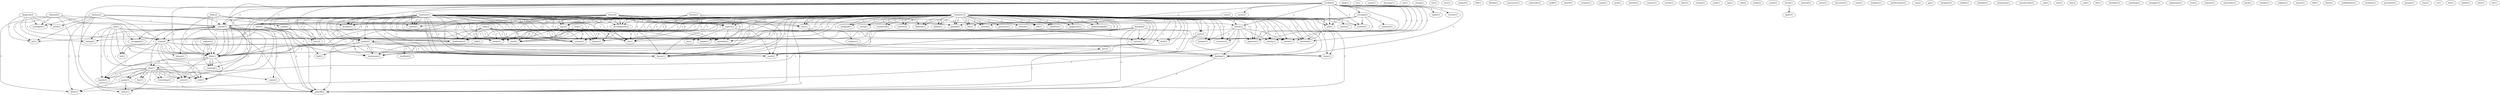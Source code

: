 digraph G {
  com [ label="com(2)" ];
  oracle [ label="oracle(1)" ];
  etc [ label="etc(1)" ];
  playoff [ label="playoff(5)" ];
  disk [ label="disk(1)" ];
  tv [ label="tv(1)" ];
  carry [ label="carry(1)" ];
  decision [ label="decision(1)" ];
  hrudey [ label="hrudey(4)" ];
  saves [ label="saves(1)" ];
  average [ label="average(2)" ];
  elite [ label="elite(2)" ];
  series [ label="series(3)" ];
  made [ label="made(1)" ];
  job [ label="job(1)" ];
  season [ label="season(7)" ];
  didn [ label="didn(1)" ];
  hunger [ label="hunger(1)" ];
  resumes [ label="resumes(1)" ];
  victory [ label="victory(1)" ];
  goalie [ label="goalie(5)" ];
  record [ label="record(1)" ];
  popcorn [ label="popcorn(1)" ];
  satisfy [ label="satisfy(1)" ];
  choice [ label="choice(1)" ];
  stretch [ label="stretch(1)" ];
  backup [ label="backup(1)" ];
  accepts [ label="accepts(1)" ];
  wrestled [ label="wrestled(1)" ];
  didn [ label="didn(1)" ];
  serve [ label="serve(1)" ];
  isn [ label="isn(1)" ];
  string [ label="string(1)" ];
  future [ label="future(2)" ];
  flubbed [ label="flubbed(1)" ];
  win [ label="win(1)" ];
  statement [ label="statement(1)" ];
  doesn [ label="doesn(2)" ];
  doesn [ label="doesn(1)" ];
  tie [ label="tie(1)" ];
  star [ label="star(1)" ];
  chance [ label="chance(1)" ];
  nielsen [ label="nielsen(2)" ];
  mark [ label="mark(2)" ];
  aired [ label="aired(1)" ];
  team [ label="team(4)" ];
  nd [ label="nd(1)" ];
  averaged [ label="averaged(1)" ];
  drew [ label="drew(1)" ];
  feb [ label="feb(1)" ];
  stomach [ label="stomach(1)" ];
  played [ label="played(2)" ];
  play [ label="play(2)" ];
  came [ label="came(1)" ];
  everything [ label="everything(1)" ];
  month [ label="month(1)" ];
  end [ label="end(1)" ];
  line [ label="line(1)" ];
  game [ label="game(2)" ];
  shoot [ label="shoot(1)" ];
  roster [ label="roster(1)" ];
  florida [ label="florida(1)" ];
  vancouver [ label="vancouver(1)" ];
  subscribe [ label="subscribe(1)" ];
  walk [ label="walk(1)" ];
  bench [ label="bench(1)" ];
  surgery [ label="surgery(1)" ];
  goaltender [ label="goaltender(2)" ];
  ball [ label="ball(1)" ];
  jump [ label="jump(1)" ];
  jack [ label="jack(1)" ];
  detroit [ label="detroit(1)" ];
  contact [ label="contact(1)" ];
  torrey [ label="torrey(1)" ];
  dnet [ label="dnet(1)" ];
  rick [ label="rick(1)" ];
  sit [ label="sit(1)" ];
  status [ label="status(1)" ];
  theme [ label="theme(1)" ];
  stick [ label="stick(1)" ];
  rookie [ label="rookie(1)" ];
  crease [ label="crease(1)" ];
  school [ label="school(1)" ];
  stauber [ label="stauber(1)" ];
  pressure [ label="pressure(1)" ];
  remark [ label="remark(1)" ];
  left [ label="left(1)" ];
  emotion [ label="emotion(1)" ];
  happened [ label="happened(1)" ];
  acknowledged [ label="acknowledged(1)" ];
  ability [ label="ability(1)" ];
  dropped [ label="dropped(1)" ];
  development [ label="development(1)" ];
  expect [ label="expect(1)" ];
  part [ label="part(2)" ];
  stung [ label="stung(1)" ];
  man [ label="man(2)" ];
  wondered [ label="wondered(1)" ];
  deal [ label="deal(1)" ];
  year [ label="year(4)" ];
  time [ label="time(2)" ];
  anybody [ label="anybody(2)" ];
  starter [ label="starter(2)" ];
  rating [ label="rating(2)" ];
  york [ label="york(1)" ];
  jan [ label="jan(1)" ];
  nhl [ label="nhl(2)" ];
  kingston [ label="kingston(2)" ];
  stauber [ label="stauber(13)" ];
  leads [ label="leads(2)" ];
  coach [ label="coach(1)" ];
  channel [ label="channel(2)" ];
  know [ label="know(1)" ];
  sport [ label="sport(1)" ];
  wanted [ label="wanted(1)" ];
  news [ label="news(1)" ];
  executive [ label="executive(1)" ];
  ouch [ label="ouch(1)" ];
  nicklaus [ label="nicklaus(1)" ];
  perfectionist [ label="perfectionist(1)" ];
  melrose [ label="melrose(1)" ];
  loss [ label="loss(3)" ];
  van [ label="van(2)" ];
  go [ label="go(1)" ];
  play [ label="play(1)" ];
  slump [ label="slump(1)" ];
  hit [ label="hit(1)" ];
  struggled [ label="struggled(1)" ];
  disagree [ label="disagree(1)" ];
  explain [ label="explain(2)" ];
  counted [ label="counted(1)" ];
  kelly [ label="kelly(2)" ];
  bobby [ label="bobby(1)" ];
  islander [ label="islander(1)" ];
  hac [ label="hac(2)" ];
  empire [ label="empire(1)" ];
  minnesota [ label="minnesota(1)" ];
  unsubscribe [ label="unsubscribe(1)" ];
  melrose [ label="melrose(2)" ];
  barry [ label="barry(4)" ];
  cup [ label="cup(1)" ];
  edu [ label="edu(2)" ];
  det [ label="det(2)" ];
  scg [ label="scg(1)" ];
  bit [ label="bit(1)" ];
  shoulder [ label="shoulder(1)" ];
  san [ label="san(1)" ];
  began [ label="began(1)" ];
  anything [ label="anything(1)" ];
  lot [ label="lot(1)" ];
  manager [ label="manager(1)" ];
  expansion [ label="expansion(1)" ];
  won [ label="won(1)" ];
  request [ label="request(1)" ];
  university [ label="university(1)" ];
  back [ label="back(1)" ];
  stanley [ label="stanley(1)" ];
  calgary [ label="calgary(1)" ];
  march [ label="march(1)" ];
  robb [ label="robb(2)" ];
  talk [ label="talk(2)" ];
  bill [ label="bill(1)" ];
  knickle [ label="knickle(4)" ];
  knee [ label="knee(1)" ];
  saddledome [ label="saddledome(1)" ];
  monday [ label="monday(1)" ];
  president [ label="president(1)" ];
  george [ label="george(1)" ];
  stan [ label="stan(1)" ];
  cs [ label="cs(1)" ];
  stanford [ label="stanford(2)" ];
  list [ label="list(1)" ];
  melrose [ label="melrose(5)" ];
  clarke [ label="clarke(1)" ];
  jose [ label="jose(1)" ];
  tor [ label="tor(1)" ];
  com -> oracle [ label="1" ];
  com -> etc [ label="1" ];
  com -> playoff [ label="1" ];
  hrudey -> saves [ label="1" ];
  hrudey -> average [ label="1" ];
  hrudey -> elite [ label="1" ];
  hrudey -> series [ label="2" ];
  hrudey -> made [ label="1" ];
  hrudey -> job [ label="1" ];
  hrudey -> season [ label="2" ];
  hrudey -> didn [ label="1" ];
  hrudey -> hunger [ label="1" ];
  hrudey -> resumes [ label="1" ];
  hrudey -> victory [ label="1" ];
  hrudey -> goalie [ label="2" ];
  hrudey -> record [ label="1" ];
  hrudey -> popcorn [ label="1" ];
  hrudey -> satisfy [ label="1" ];
  hrudey -> choice [ label="1" ];
  hrudey -> stretch [ label="1" ];
  hrudey -> backup [ label="1" ];
  hrudey -> playoff [ label="2" ];
  hrudey -> accepts [ label="1" ];
  hrudey -> wrestled [ label="1" ];
  hrudey -> didn [ label="1" ];
  hrudey -> serve [ label="1" ];
  future -> flubbed [ label="1" ];
  future -> season [ label="1" ];
  future -> win [ label="1" ];
  future -> statement [ label="1" ];
  future -> doesn [ label="1" ];
  future -> doesn [ label="1" ];
  nielsen -> mark [ label="1" ];
  nielsen -> series [ label="1" ];
  nielsen -> aired [ label="1" ];
  nielsen -> season [ label="1" ];
  nielsen -> team [ label="1" ];
  nielsen -> nd [ label="1" ];
  nielsen -> averaged [ label="1" ];
  nielsen -> drew [ label="1" ];
  nielsen -> playoff [ label="1" ];
  average -> job [ label="1" ];
  average -> season [ label="1" ];
  average -> stomach [ label="1" ];
  average -> played [ label="1" ];
  average -> stretch [ label="1" ];
  average -> wrestled [ label="1" ];
  play -> came [ label="1" ];
  play -> everything [ label="1" ];
  play -> month [ label="1" ];
  play -> end [ label="1" ];
  play -> line [ label="1" ];
  play -> game [ label="1" ];
  play -> shoot [ label="1" ];
  play -> roster [ label="1" ];
  elite -> didn [ label="1" ];
  elite -> goalie [ label="1" ];
  elite -> goaltender [ label="1" ];
  elite -> ball [ label="1" ];
  elite -> didn [ label="1" ];
  mark -> goalie [ label="1" ];
  mark -> backup [ label="1" ];
  rick -> sit [ label="1" ];
  rick -> status [ label="1" ];
  rick -> goaltender [ label="1" ];
  rick -> theme [ label="1" ];
  rick -> stick [ label="1" ];
  rick -> rookie [ label="1" ];
  rick -> crease [ label="1" ];
  stauber -> series [ label="2" ];
  stauber -> pressure [ label="1" ];
  stauber -> remark [ label="1" ];
  stauber -> left [ label="1" ];
  stauber -> flubbed [ label="1" ];
  stauber -> etc [ label="1" ];
  stauber -> job [ label="1" ];
  stauber -> emotion [ label="1" ];
  stauber -> happened [ label="1" ];
  stauber -> acknowledged [ label="1" ];
  stauber -> ability [ label="1" ];
  stauber -> season [ label="2" ];
  stauber -> team [ label="1" ];
  stauber -> dropped [ label="1" ];
  stauber -> win [ label="1" ];
  stauber -> hunger [ label="1" ];
  stauber -> development [ label="1" ];
  stauber -> resumes [ label="1" ];
  stauber -> expect [ label="2" ];
  stauber -> part [ label="1" ];
  stauber -> goalie [ label="3" ];
  stauber -> stung [ label="1" ];
  stauber -> man [ label="3" ];
  stauber -> statement [ label="1" ];
  stauber -> record [ label="1" ];
  stauber -> popcorn [ label="1" ];
  stauber -> satisfy [ label="1" ];
  stauber -> doesn [ label="1" ];
  stauber -> played [ label="1" ];
  stauber -> choice [ label="1" ];
  stauber -> stretch [ label="1" ];
  stauber -> backup [ label="1" ];
  stauber -> sit [ label="2" ];
  stauber -> wondered [ label="1" ];
  stauber -> playoff [ label="4" ];
  stauber -> deal [ label="1" ];
  stauber -> doesn [ label="1" ];
  stauber -> year [ label="3" ];
  stauber -> status [ label="1" ];
  stauber -> goaltender [ label="2" ];
  stauber -> accepts [ label="1" ];
  stauber -> time [ label="1" ];
  stauber -> wrestled [ label="1" ];
  stauber -> theme [ label="2" ];
  stauber -> serve [ label="1" ];
  stauber -> stick [ label="2" ];
  stauber -> rookie [ label="2" ];
  stauber -> crease [ label="2" ];
  stauber -> anybody [ label="1" ];
  stauber -> starter [ label="1" ];
  series -> hunger [ label="1" ];
  series -> resumes [ label="1" ];
  series -> rating [ label="1" ];
  series -> popcorn [ label="1" ];
  series -> satisfy [ label="1" ];
  series -> backup [ label="1" ];
  series -> drew [ label="1" ];
  series -> serve [ label="1" ];
  kingston -> aired [ label="1" ];
  kingston -> season [ label="1" ];
  kingston -> team [ label="1" ];
  kingston -> nd [ label="1" ];
  kingston -> averaged [ label="1" ];
  kingston -> rating [ label="1" ];
  stauber -> left [ label="1" ];
  stauber -> flubbed [ label="1" ];
  stauber -> etc [ label="1" ];
  stauber -> job [ label="1" ];
  stauber -> emotion [ label="1" ];
  stauber -> happened [ label="1" ];
  stauber -> acknowledged [ label="1" ];
  stauber -> ability [ label="1" ];
  stauber -> season [ label="2" ];
  stauber -> team [ label="1" ];
  stauber -> dropped [ label="1" ];
  stauber -> win [ label="1" ];
  stauber -> hunger [ label="1" ];
  stauber -> development [ label="1" ];
  stauber -> resumes [ label="1" ];
  stauber -> expect [ label="2" ];
  stauber -> part [ label="1" ];
  stauber -> goalie [ label="3" ];
  stauber -> stung [ label="1" ];
  stauber -> man [ label="3" ];
  stauber -> statement [ label="1" ];
  stauber -> record [ label="1" ];
  stauber -> popcorn [ label="1" ];
  stauber -> satisfy [ label="1" ];
  stauber -> doesn [ label="1" ];
  stauber -> played [ label="1" ];
  stauber -> choice [ label="1" ];
  stauber -> stretch [ label="1" ];
  stauber -> backup [ label="1" ];
  stauber -> sit [ label="2" ];
  stauber -> wondered [ label="1" ];
  stauber -> playoff [ label="4" ];
  stauber -> deal [ label="1" ];
  stauber -> doesn [ label="1" ];
  stauber -> year [ label="3" ];
  stauber -> status [ label="1" ];
  stauber -> goaltender [ label="2" ];
  stauber -> accepts [ label="1" ];
  stauber -> time [ label="1" ];
  stauber -> wrestled [ label="1" ];
  stauber -> theme [ label="2" ];
  stauber -> serve [ label="1" ];
  stauber -> stick [ label="2" ];
  stauber -> rookie [ label="2" ];
  stauber -> crease [ label="2" ];
  stauber -> anybody [ label="1" ];
  stauber -> starter [ label="1" ];
  channel -> season [ label="1" ];
  channel -> team [ label="1" ];
  channel -> nd [ label="1" ];
  channel -> averaged [ label="1" ];
  channel -> drew [ label="1" ];
  channel -> playoff [ label="1" ];
  know -> sport [ label="1" ];
  melrose -> season [ label="2" ];
  melrose -> didn [ label="1" ];
  melrose -> win [ label="1" ];
  melrose -> development [ label="1" ];
  melrose -> expect [ label="1" ];
  melrose -> goalie [ label="4" ];
  melrose -> loss [ label="1" ];
  melrose -> man [ label="1" ];
  melrose -> statement [ label="1" ];
  melrose -> doesn [ label="1" ];
  melrose -> played [ label="1" ];
  melrose -> choice [ label="1" ];
  melrose -> sit [ label="1" ];
  melrose -> playoff [ label="2" ];
  melrose -> doesn [ label="1" ];
  melrose -> year [ label="2" ];
  melrose -> goaltender [ label="1" ];
  melrose -> accepts [ label="1" ];
  melrose -> didn [ label="1" ];
  melrose -> theme [ label="1" ];
  melrose -> stick [ label="1" ];
  melrose -> rookie [ label="1" ];
  melrose -> crease [ label="1" ];
  melrose -> anybody [ label="1" ];
  season -> came [ label="2" ];
  season -> team [ label="4" ];
  season -> nd [ label="2" ];
  season -> didn [ label="3" ];
  season -> play [ label="2" ];
  season -> slump [ label="2" ];
  season -> month [ label="2" ];
  season -> hit [ label="2" ];
  season -> struggled [ label="2" ];
  season -> end [ label="2" ];
  season -> goalie [ label="1" ];
  season -> roster [ label="2" ];
  season -> wrestled [ label="1" ];
  season -> didn [ label="3" ];
  explain -> didn [ label="1" ];
  explain -> didn [ label="1" ];
  explain -> counted [ label="1" ];
  kelly -> didn [ label="1" ];
  kelly -> choice [ label="1" ];
  kelly -> playoff [ label="1" ];
  kelly -> accepts [ label="1" ];
  kelly -> didn [ label="1" ];
  team -> didn [ label="1" ];
  team -> play [ label="1" ];
  team -> slump [ label="1" ];
  team -> month [ label="1" ];
  team -> hit [ label="1" ];
  team -> end [ label="1" ];
  team -> year [ label="1" ];
  team -> roster [ label="1" ];
  team -> time [ label="1" ];
  team -> didn [ label="1" ];
  didn -> play [ label="2" ];
  didn -> month [ label="1" ];
  didn -> end [ label="1" ];
  didn -> roster [ label="1" ];
  didn -> counted [ label="1" ];
  win -> hac [ label="1" ];
  win -> empire [ label="1" ];
  melrose -> development [ label="1" ];
  melrose -> expect [ label="1" ];
  melrose -> goalie [ label="4" ];
  melrose -> loss [ label="1" ];
  melrose -> man [ label="1" ];
  melrose -> statement [ label="1" ];
  melrose -> doesn [ label="1" ];
  melrose -> played [ label="1" ];
  melrose -> choice [ label="1" ];
  melrose -> sit [ label="1" ];
  melrose -> playoff [ label="2" ];
  melrose -> doesn [ label="1" ];
  melrose -> year [ label="2" ];
  melrose -> goaltender [ label="1" ];
  melrose -> accepts [ label="1" ];
  melrose -> didn [ label="1" ];
  melrose -> theme [ label="1" ];
  melrose -> stick [ label="1" ];
  melrose -> rookie [ label="1" ];
  melrose -> crease [ label="1" ];
  melrose -> anybody [ label="1" ];
  barry -> development [ label="1" ];
  barry -> expect [ label="1" ];
  barry -> man [ label="1" ];
  barry -> doesn [ label="1" ];
  barry -> sit [ label="1" ];
  barry -> doesn [ label="1" ];
  barry -> year [ label="1" ];
  barry -> goaltender [ label="1" ];
  barry -> didn [ label="1" ];
  barry -> counted [ label="1" ];
  barry -> theme [ label="1" ];
  barry -> stick [ label="1" ];
  barry -> rookie [ label="1" ];
  barry -> crease [ label="1" ];
  barry -> anybody [ label="1" ];
  play -> everything [ label="1" ];
  play -> month [ label="1" ];
  play -> end [ label="1" ];
  play -> line [ label="1" ];
  play -> game [ label="1" ];
  play -> shoot [ label="1" ];
  play -> roster [ label="1" ];
  san -> month [ label="1" ];
  san -> hit [ label="1" ];
  san -> rating [ label="1" ];
  san -> struggled [ label="1" ];
  san -> end [ label="1" ];
  san -> loss [ label="1" ];
  san -> roster [ label="1" ];
  san -> began [ label="1" ];
  san -> didn [ label="1" ];
  expect -> year [ label="1" ];
  expect -> lot [ label="1" ];
  expect -> anybody [ label="1" ];
  part -> year [ label="1" ];
  part -> time [ label="1" ];
  goalie -> statement [ label="1" ];
  goalie -> doesn [ label="1" ];
  goalie -> backup [ label="1" ];
  goalie -> playoff [ label="1" ];
  goalie -> doesn [ label="1" ];
  goalie -> didn [ label="1" ];
  man -> sit [ label="1" ];
  man -> goaltender [ label="1" ];
  man -> theme [ label="1" ];
  man -> stick [ label="1" ];
  man -> rookie [ label="1" ];
  man -> crease [ label="1" ];
  hac -> playoff [ label="1" ];
  game -> drew [ label="1" ];
  game -> playoff [ label="1" ];
  game -> shoot [ label="1" ];
  robb -> sit [ label="1" ];
  robb -> deal [ label="1" ];
  robb -> goaltender [ label="1" ];
  robb -> talk [ label="1" ];
  robb -> didn [ label="1" ];
  robb -> theme [ label="1" ];
  robb -> stick [ label="1" ];
  robb -> rookie [ label="1" ];
  robb -> crease [ label="1" ];
  knickle -> backup [ label="1" ];
  knickle -> playoff [ label="1" ];
  knickle -> status [ label="1" ];
  knickle -> roster [ label="1" ];
  knickle -> began [ label="1" ];
  knickle -> didn [ label="1" ];
  knickle -> serve [ label="1" ];
  backup -> playoff [ label="1" ];
  goaltender -> ball [ label="1" ];
  talk -> stanford [ label="1" ];
  melrose -> didn [ label="1" ];
  melrose -> theme [ label="1" ];
  melrose -> stick [ label="1" ];
  melrose -> rookie [ label="1" ];
  melrose -> crease [ label="1" ];
  melrose -> anybody [ label="1" ];
  didn -> counted [ label="1" ];
}
